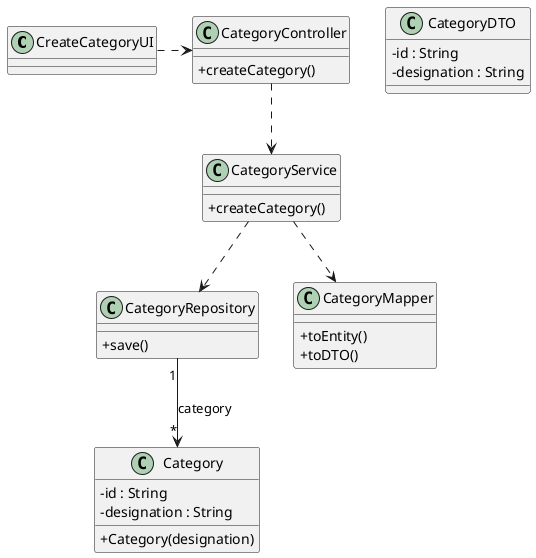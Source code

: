 Linha contínua - relação de posse (contem, guarda como atributo), por exemplo o storeRepository guarda uma store (o que vem do modelo de dominio mantem-se com linha continua como no caso do agente que tem uma loja como atributo)
Linha tracejada - relação de uso (nao persiste ao longo do tempo), por exemplo o controller apenas comunica repositories

@startuml
skinparam packageStyle rectangle
skinparam shadowing false
skinparam linetype polyline
skinparam classAttributeIconSize 0

class CreateCategoryUI {
}

class Category {
    - id : String
    - designation : String
    + Category(designation)
}

class CategoryDTO {
    - id : String
    - designation : String
}

class CategoryController {
    + createCategory()
}

class CategoryService {
    + createCategory()
}

class CategoryRepository {
    + save()
}

class CategoryMapper {
    + toEntity()
    + toDTO()
}

CreateCategoryUI .> CategoryController
CategoryController ..> CategoryService
CategoryService ..> CategoryRepository
CategoryService ..> CategoryMapper
CategoryRepository "1" --> "*" Category : category


@enduml